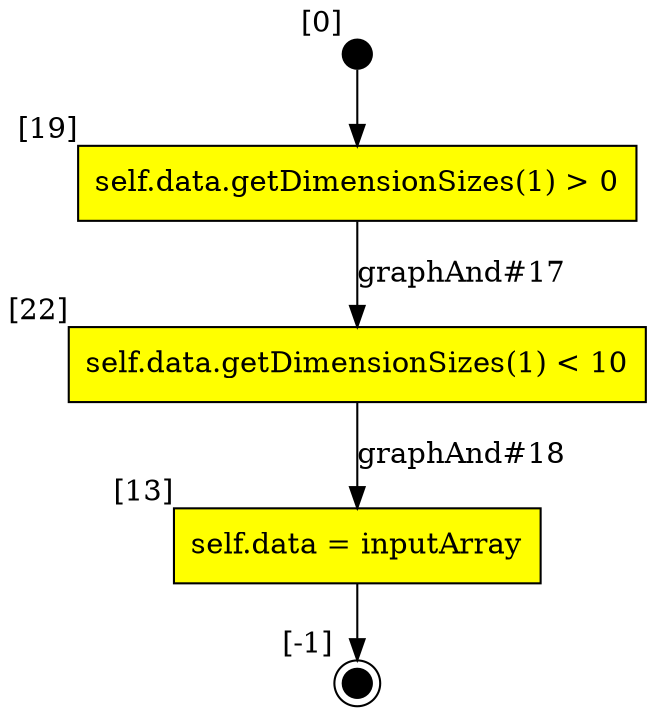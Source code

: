 digraph CLG {
  18 [style=filled, fillcolor=black, shape="circle", label="", fixedsize=true, width=.2, height=.2, xlabel="[0]"];
  19 [shape="box", label="self.data.getDimensionSizes(1) > 0", style=filled, fillcolor=yellow, xlabel="[19]"];
  22 [shape="box", label="self.data.getDimensionSizes(1) < 10", style=filled, fillcolor=yellow, xlabel="[22]"];
  13 [shape="box", label="self.data = inputArray", style=filled, fillcolor=yellow, xlabel="[13]"];
  14 [style=filled, fillcolor=black, shape="doublecircle", label="", fixedsize=true, width=.2, height=.2, xlabel="[-1]"];
  19 -> 22[label="graphAnd#17"];
  22 -> 13[label="graphAnd#18"];
  13 -> 14;
  18 -> 19;
}
